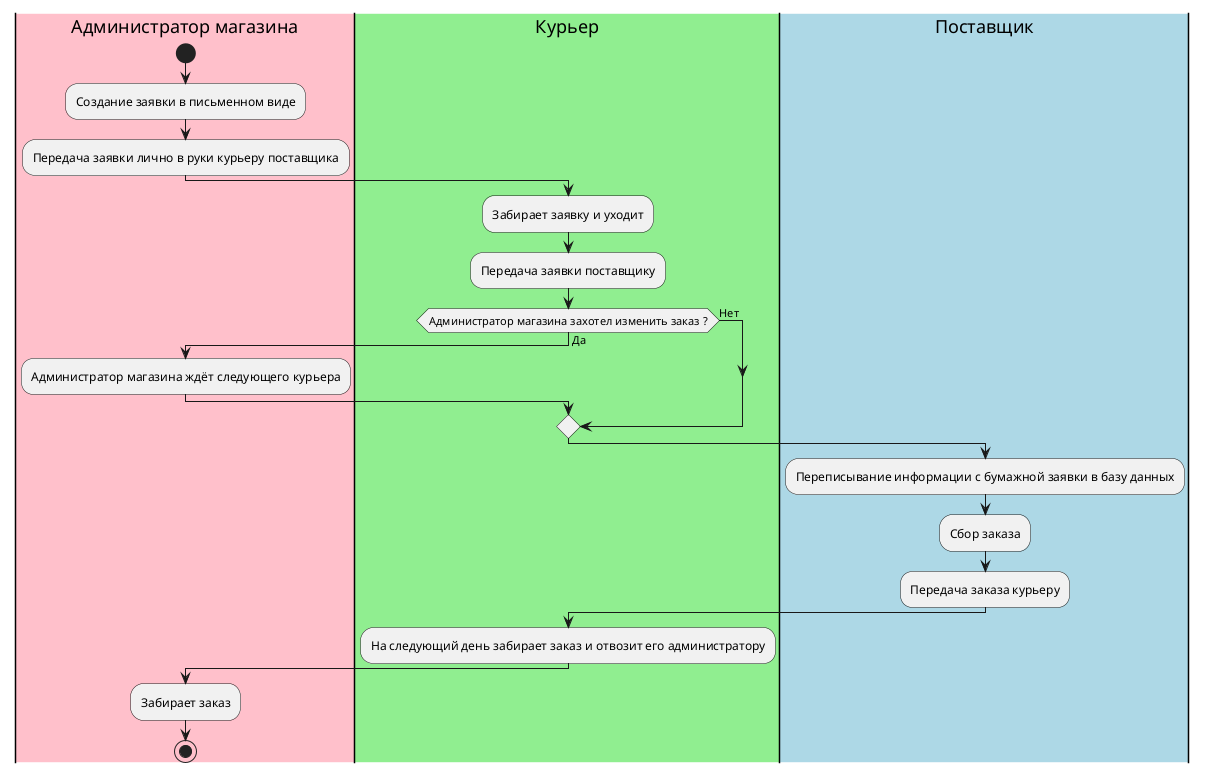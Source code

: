 @startuml old_diam

|#Pink|Адм|Администратор магазина
|#LightGreen|Кур|Курьер
|#LightBlue|Пост|Поставщик


|Адм|
start
:Создание заявки в письменном виде;
:Передача заявки лично в руки курьеру поставщика;


|Кур|
:Забирает заявку и уходит;  
:Передача заявки поставщику;
if (Администратор магазина захотел изменить заказ ?) is (Да) then
|Адм|
:Администратор магазина ждёт следующего курьера;

else(Нет)
endif

|Пост|

:Переписывание информации с бумажной заявки в базу данных;
:Сбор заказа;
:Передача заказа курьеру;

|Кур|
:На следующий день забирает заказ и отвозит его администратору;

|Адм|
:Забирает заказ;
stop
@enduml
